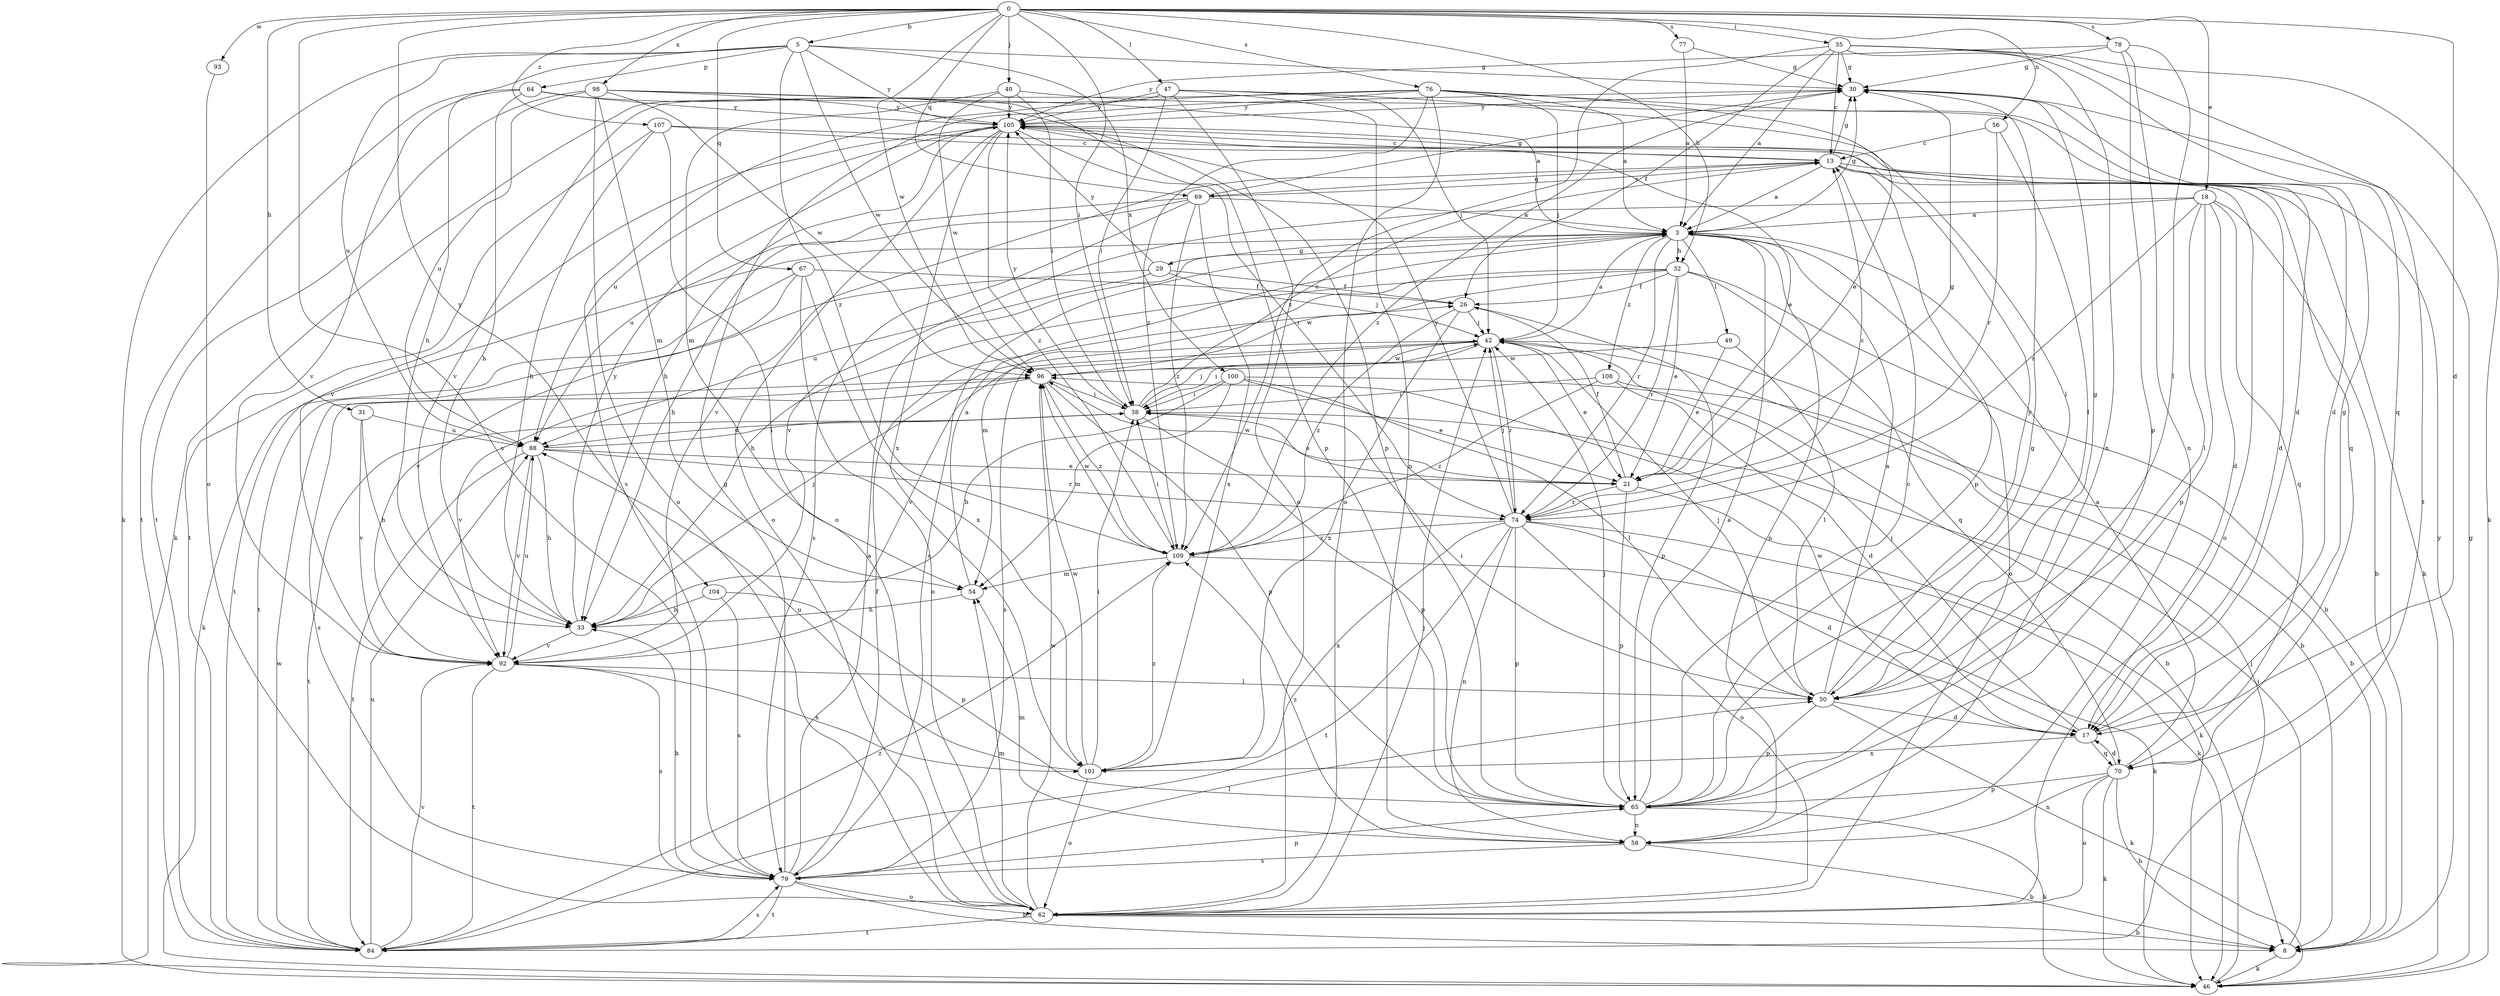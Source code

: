 strict digraph  {
0;
3;
5;
8;
13;
17;
18;
21;
26;
29;
30;
31;
32;
33;
35;
38;
40;
42;
46;
47;
49;
50;
54;
56;
58;
62;
64;
65;
67;
69;
70;
74;
76;
77;
78;
79;
84;
88;
92;
93;
96;
98;
100;
101;
104;
105;
107;
108;
109;
0 -> 5  [label=b];
0 -> 17  [label=d];
0 -> 18  [label=e];
0 -> 31  [label=h];
0 -> 32  [label=h];
0 -> 35  [label=i];
0 -> 38  [label=i];
0 -> 40  [label=j];
0 -> 47  [label=l];
0 -> 56  [label=n];
0 -> 67  [label=q];
0 -> 69  [label=q];
0 -> 76  [label=s];
0 -> 77  [label=s];
0 -> 78  [label=s];
0 -> 79  [label=s];
0 -> 93  [label=w];
0 -> 96  [label=w];
0 -> 98  [label=x];
0 -> 104  [label=y];
0 -> 107  [label=z];
3 -> 29  [label=g];
3 -> 30  [label=g];
3 -> 32  [label=h];
3 -> 49  [label=l];
3 -> 58  [label=n];
3 -> 62  [label=o];
3 -> 74  [label=r];
3 -> 79  [label=s];
3 -> 84  [label=t];
3 -> 108  [label=z];
5 -> 30  [label=g];
5 -> 33  [label=h];
5 -> 46  [label=k];
5 -> 64  [label=p];
5 -> 88  [label=u];
5 -> 96  [label=w];
5 -> 100  [label=x];
5 -> 105  [label=y];
5 -> 109  [label=z];
8 -> 38  [label=i];
8 -> 46  [label=k];
8 -> 105  [label=y];
13 -> 3  [label=a];
13 -> 17  [label=d];
13 -> 30  [label=g];
13 -> 46  [label=k];
13 -> 62  [label=o];
13 -> 65  [label=p];
13 -> 69  [label=q];
13 -> 92  [label=v];
17 -> 30  [label=g];
17 -> 42  [label=j];
17 -> 70  [label=q];
17 -> 96  [label=w];
17 -> 101  [label=x];
18 -> 3  [label=a];
18 -> 8  [label=b];
18 -> 17  [label=d];
18 -> 50  [label=l];
18 -> 65  [label=p];
18 -> 70  [label=q];
18 -> 74  [label=r];
18 -> 92  [label=v];
21 -> 26  [label=f];
21 -> 30  [label=g];
21 -> 46  [label=k];
21 -> 65  [label=p];
21 -> 74  [label=r];
21 -> 96  [label=w];
26 -> 42  [label=j];
26 -> 65  [label=p];
26 -> 101  [label=x];
26 -> 109  [label=z];
29 -> 26  [label=f];
29 -> 42  [label=j];
29 -> 84  [label=t];
29 -> 88  [label=u];
29 -> 105  [label=y];
30 -> 105  [label=y];
30 -> 109  [label=z];
31 -> 33  [label=h];
31 -> 88  [label=u];
31 -> 92  [label=v];
32 -> 8  [label=b];
32 -> 21  [label=e];
32 -> 26  [label=f];
32 -> 33  [label=h];
32 -> 54  [label=m];
32 -> 70  [label=q];
32 -> 74  [label=r];
32 -> 96  [label=w];
33 -> 42  [label=j];
33 -> 92  [label=v];
33 -> 105  [label=y];
35 -> 3  [label=a];
35 -> 13  [label=c];
35 -> 26  [label=f];
35 -> 30  [label=g];
35 -> 46  [label=k];
35 -> 58  [label=n];
35 -> 70  [label=q];
35 -> 84  [label=t];
35 -> 109  [label=z];
38 -> 13  [label=c];
38 -> 21  [label=e];
38 -> 42  [label=j];
38 -> 65  [label=p];
38 -> 84  [label=t];
38 -> 88  [label=u];
38 -> 105  [label=y];
40 -> 17  [label=d];
40 -> 38  [label=i];
40 -> 54  [label=m];
40 -> 96  [label=w];
40 -> 105  [label=y];
42 -> 3  [label=a];
42 -> 8  [label=b];
42 -> 21  [label=e];
42 -> 38  [label=i];
42 -> 74  [label=r];
42 -> 79  [label=s];
42 -> 92  [label=v];
42 -> 96  [label=w];
46 -> 30  [label=g];
46 -> 42  [label=j];
47 -> 21  [label=e];
47 -> 38  [label=i];
47 -> 42  [label=j];
47 -> 46  [label=k];
47 -> 58  [label=n];
47 -> 62  [label=o];
47 -> 105  [label=y];
49 -> 21  [label=e];
49 -> 50  [label=l];
49 -> 96  [label=w];
50 -> 3  [label=a];
50 -> 17  [label=d];
50 -> 30  [label=g];
50 -> 38  [label=i];
50 -> 42  [label=j];
50 -> 46  [label=k];
50 -> 65  [label=p];
50 -> 105  [label=y];
54 -> 3  [label=a];
54 -> 33  [label=h];
56 -> 13  [label=c];
56 -> 50  [label=l];
56 -> 74  [label=r];
58 -> 8  [label=b];
58 -> 54  [label=m];
58 -> 79  [label=s];
58 -> 109  [label=z];
62 -> 8  [label=b];
62 -> 42  [label=j];
62 -> 54  [label=m];
62 -> 84  [label=t];
62 -> 96  [label=w];
64 -> 33  [label=h];
64 -> 65  [label=p];
64 -> 84  [label=t];
64 -> 92  [label=v];
64 -> 105  [label=y];
65 -> 3  [label=a];
65 -> 13  [label=c];
65 -> 30  [label=g];
65 -> 42  [label=j];
65 -> 46  [label=k];
65 -> 58  [label=n];
67 -> 26  [label=f];
67 -> 46  [label=k];
67 -> 62  [label=o];
67 -> 92  [label=v];
67 -> 101  [label=x];
69 -> 3  [label=a];
69 -> 13  [label=c];
69 -> 30  [label=g];
69 -> 33  [label=h];
69 -> 79  [label=s];
69 -> 88  [label=u];
69 -> 101  [label=x];
69 -> 109  [label=z];
70 -> 3  [label=a];
70 -> 8  [label=b];
70 -> 17  [label=d];
70 -> 46  [label=k];
70 -> 58  [label=n];
70 -> 62  [label=o];
70 -> 65  [label=p];
74 -> 13  [label=c];
74 -> 17  [label=d];
74 -> 42  [label=j];
74 -> 46  [label=k];
74 -> 58  [label=n];
74 -> 62  [label=o];
74 -> 65  [label=p];
74 -> 84  [label=t];
74 -> 101  [label=x];
74 -> 105  [label=y];
74 -> 109  [label=z];
76 -> 3  [label=a];
76 -> 17  [label=d];
76 -> 42  [label=j];
76 -> 50  [label=l];
76 -> 62  [label=o];
76 -> 79  [label=s];
76 -> 92  [label=v];
76 -> 105  [label=y];
76 -> 109  [label=z];
77 -> 3  [label=a];
77 -> 30  [label=g];
78 -> 30  [label=g];
78 -> 50  [label=l];
78 -> 58  [label=n];
78 -> 65  [label=p];
78 -> 105  [label=y];
79 -> 3  [label=a];
79 -> 8  [label=b];
79 -> 26  [label=f];
79 -> 30  [label=g];
79 -> 33  [label=h];
79 -> 50  [label=l];
79 -> 62  [label=o];
79 -> 65  [label=p];
79 -> 84  [label=t];
84 -> 79  [label=s];
84 -> 88  [label=u];
84 -> 92  [label=v];
84 -> 96  [label=w];
84 -> 109  [label=z];
88 -> 21  [label=e];
88 -> 33  [label=h];
88 -> 38  [label=i];
88 -> 74  [label=r];
88 -> 84  [label=t];
88 -> 92  [label=v];
92 -> 50  [label=l];
92 -> 79  [label=s];
92 -> 84  [label=t];
92 -> 88  [label=u];
92 -> 101  [label=x];
93 -> 62  [label=o];
96 -> 38  [label=i];
96 -> 65  [label=p];
96 -> 79  [label=s];
96 -> 92  [label=v];
96 -> 109  [label=z];
98 -> 3  [label=a];
98 -> 54  [label=m];
98 -> 62  [label=o];
98 -> 65  [label=p];
98 -> 84  [label=t];
98 -> 88  [label=u];
98 -> 96  [label=w];
98 -> 105  [label=y];
100 -> 8  [label=b];
100 -> 21  [label=e];
100 -> 33  [label=h];
100 -> 38  [label=i];
100 -> 50  [label=l];
100 -> 54  [label=m];
101 -> 38  [label=i];
101 -> 62  [label=o];
101 -> 88  [label=u];
101 -> 96  [label=w];
101 -> 109  [label=z];
104 -> 33  [label=h];
104 -> 65  [label=p];
104 -> 79  [label=s];
105 -> 13  [label=c];
105 -> 21  [label=e];
105 -> 33  [label=h];
105 -> 62  [label=o];
105 -> 74  [label=r];
105 -> 88  [label=u];
105 -> 92  [label=v];
105 -> 101  [label=x];
105 -> 109  [label=z];
107 -> 13  [label=c];
107 -> 33  [label=h];
107 -> 62  [label=o];
107 -> 70  [label=q];
107 -> 84  [label=t];
108 -> 8  [label=b];
108 -> 17  [label=d];
108 -> 38  [label=i];
108 -> 109  [label=z];
109 -> 38  [label=i];
109 -> 46  [label=k];
109 -> 54  [label=m];
109 -> 96  [label=w];
}
